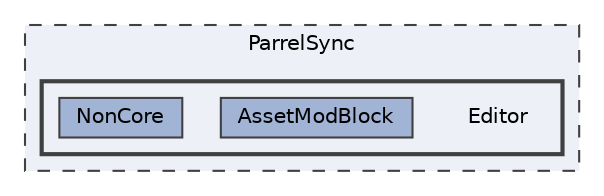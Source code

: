 digraph "ParrelSync/Editor"
{
 // LATEX_PDF_SIZE
  bgcolor="transparent";
  edge [fontname=Helvetica,fontsize=10,labelfontname=Helvetica,labelfontsize=10];
  node [fontname=Helvetica,fontsize=10,shape=box,height=0.2,width=0.4];
  compound=true
  subgraph clusterdir_0beac16e176cee6f3814dea5eeef49c1 {
    graph [ bgcolor="#edf0f7", pencolor="grey25", label="ParrelSync", fontname=Helvetica,fontsize=10 style="filled,dashed", URL="dir_0beac16e176cee6f3814dea5eeef49c1.html",tooltip=""]
  subgraph clusterdir_3df23b6b0487486afaf7f66ce939e872 {
    graph [ bgcolor="#edf0f7", pencolor="grey25", label="", fontname=Helvetica,fontsize=10 style="filled,bold", URL="dir_3df23b6b0487486afaf7f66ce939e872.html",tooltip=""]
    dir_3df23b6b0487486afaf7f66ce939e872 [shape=plaintext, label="Editor"];
  dir_de0161d60ca0e26b60ac09bbca5bd2d3 [label="AssetModBlock", fillcolor="#a2b4d6", color="grey25", style="filled", URL="dir_de0161d60ca0e26b60ac09bbca5bd2d3.html",tooltip=""];
  dir_bb1d8e1a91ee0fc21fabca0601735b6c [label="NonCore", fillcolor="#a2b4d6", color="grey25", style="filled", URL="dir_bb1d8e1a91ee0fc21fabca0601735b6c.html",tooltip=""];
  }
  }
}
